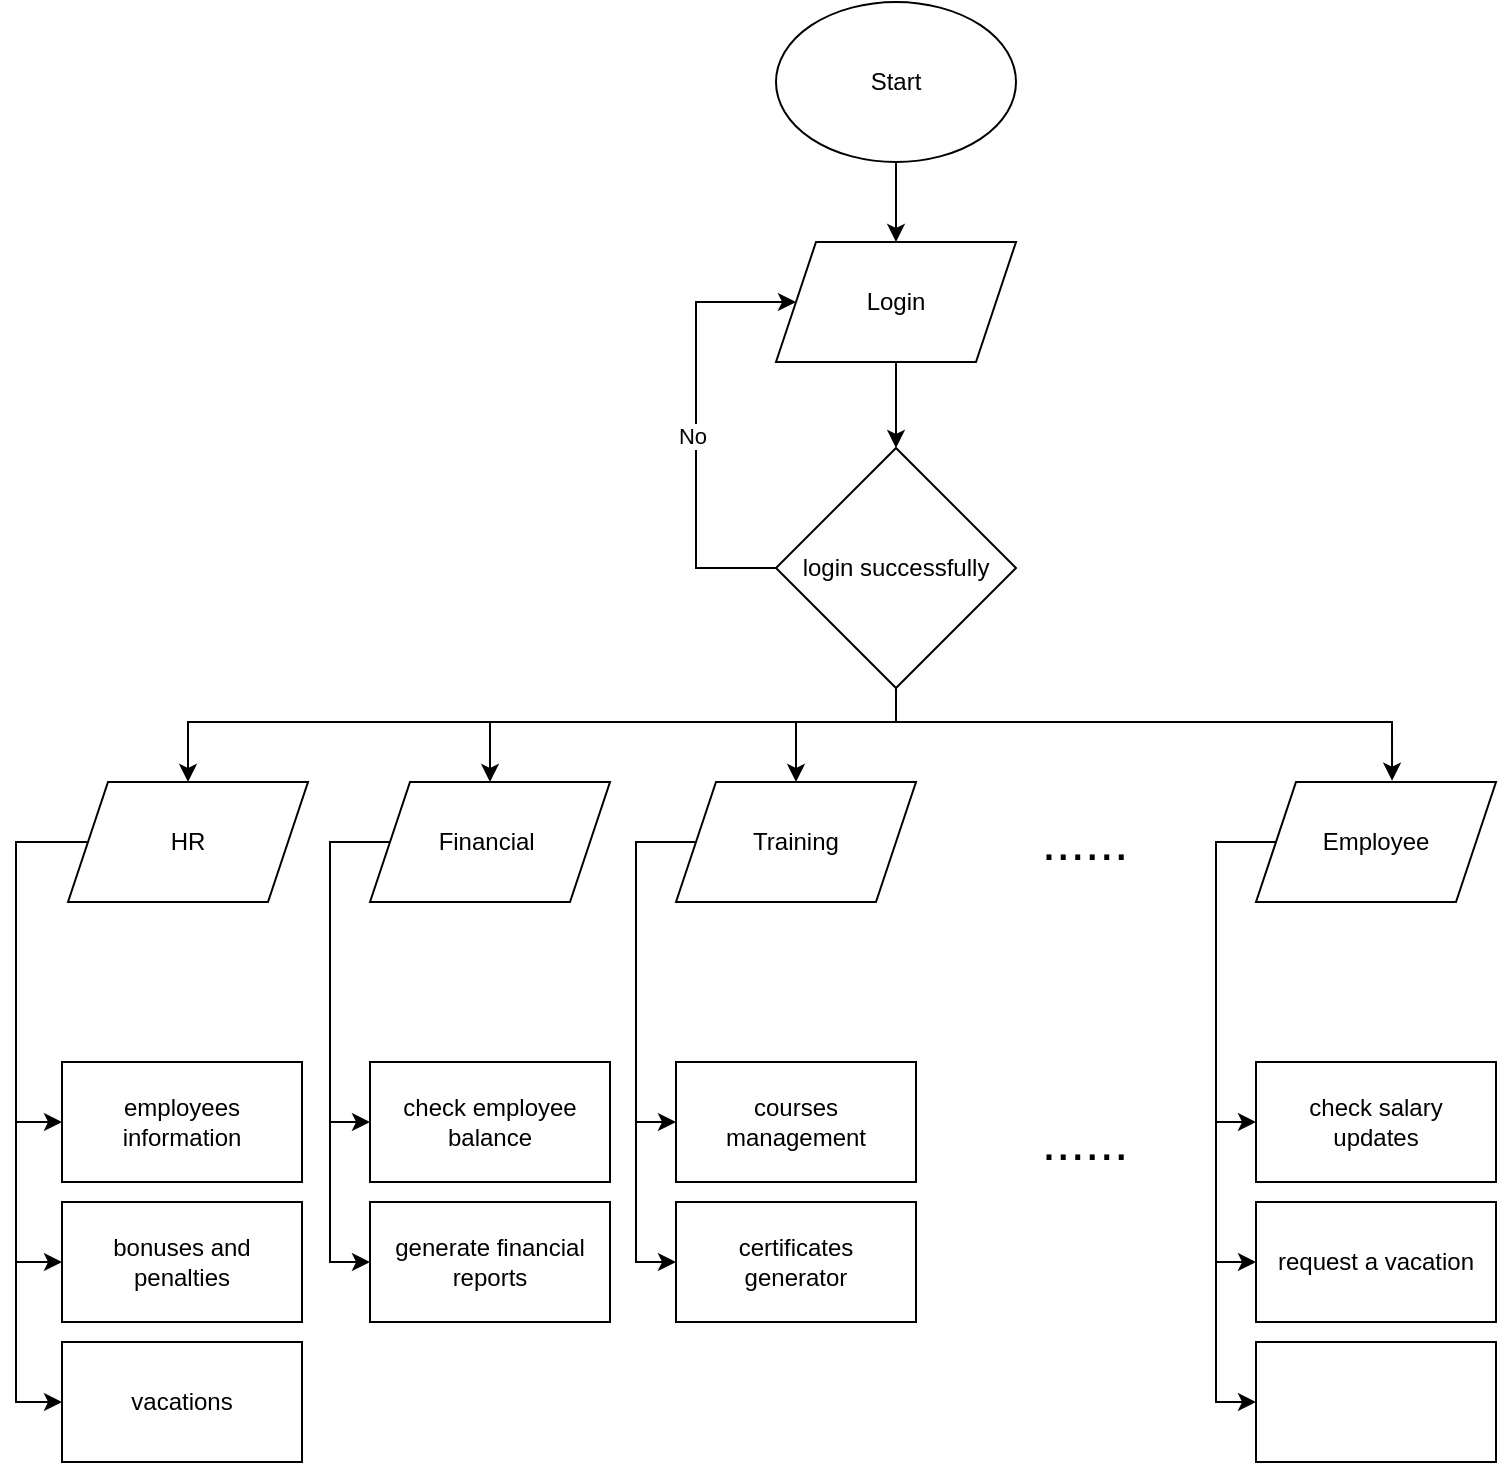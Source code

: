 <mxfile version="20.5.3" type="github">
  <diagram id="PrbxnBLegYp9oezdZi4Q" name="Page-1">
    <mxGraphModel dx="1695" dy="474" grid="1" gridSize="10" guides="1" tooltips="1" connect="1" arrows="1" fold="1" page="1" pageScale="1" pageWidth="827" pageHeight="1169" math="0" shadow="0">
      <root>
        <mxCell id="0" />
        <mxCell id="1" parent="0" />
        <mxCell id="ku-VLZCVoR1rDkrykhIs-9" value="" style="edgeStyle=orthogonalEdgeStyle;rounded=0;orthogonalLoop=1;jettySize=auto;html=1;" parent="1" source="ku-VLZCVoR1rDkrykhIs-1" target="ku-VLZCVoR1rDkrykhIs-2" edge="1">
          <mxGeometry relative="1" as="geometry" />
        </mxCell>
        <mxCell id="ku-VLZCVoR1rDkrykhIs-1" value="Start" style="ellipse;whiteSpace=wrap;html=1;" parent="1" vertex="1">
          <mxGeometry x="360" y="40" width="120" height="80" as="geometry" />
        </mxCell>
        <mxCell id="ku-VLZCVoR1rDkrykhIs-10" value="" style="edgeStyle=orthogonalEdgeStyle;rounded=0;orthogonalLoop=1;jettySize=auto;html=1;" parent="1" source="ku-VLZCVoR1rDkrykhIs-2" target="ku-VLZCVoR1rDkrykhIs-3" edge="1">
          <mxGeometry relative="1" as="geometry" />
        </mxCell>
        <mxCell id="ku-VLZCVoR1rDkrykhIs-2" value="Login" style="shape=parallelogram;perimeter=parallelogramPerimeter;whiteSpace=wrap;html=1;fixedSize=1;" parent="1" vertex="1">
          <mxGeometry x="360" y="160" width="120" height="60" as="geometry" />
        </mxCell>
        <mxCell id="ku-VLZCVoR1rDkrykhIs-11" style="edgeStyle=orthogonalEdgeStyle;rounded=0;orthogonalLoop=1;jettySize=auto;html=1;entryX=0;entryY=0.5;entryDx=0;entryDy=0;exitX=0;exitY=0.5;exitDx=0;exitDy=0;" parent="1" source="ku-VLZCVoR1rDkrykhIs-3" target="ku-VLZCVoR1rDkrykhIs-2" edge="1">
          <mxGeometry relative="1" as="geometry">
            <Array as="points">
              <mxPoint x="320" y="323" />
              <mxPoint x="320" y="190" />
            </Array>
          </mxGeometry>
        </mxCell>
        <mxCell id="9bPh8LocPnVZYQt3kXTt-22" value="No" style="edgeLabel;html=1;align=center;verticalAlign=middle;resizable=0;points=[];" vertex="1" connectable="0" parent="ku-VLZCVoR1rDkrykhIs-11">
          <mxGeometry x="0.048" y="2" relative="1" as="geometry">
            <mxPoint y="11" as="offset" />
          </mxGeometry>
        </mxCell>
        <mxCell id="ku-VLZCVoR1rDkrykhIs-3" value="login successfully" style="rhombus;whiteSpace=wrap;html=1;" parent="1" vertex="1">
          <mxGeometry x="360" y="263" width="120" height="120" as="geometry" />
        </mxCell>
        <mxCell id="9bPh8LocPnVZYQt3kXTt-2" value="" style="edgeStyle=orthogonalEdgeStyle;rounded=0;orthogonalLoop=1;jettySize=auto;html=1;entryX=0;entryY=0.5;entryDx=0;entryDy=0;" edge="1" parent="1" source="ku-VLZCVoR1rDkrykhIs-5" target="9bPh8LocPnVZYQt3kXTt-1">
          <mxGeometry relative="1" as="geometry">
            <Array as="points">
              <mxPoint x="290" y="460" />
              <mxPoint x="290" y="600" />
            </Array>
          </mxGeometry>
        </mxCell>
        <mxCell id="9bPh8LocPnVZYQt3kXTt-4" value="" style="edgeStyle=orthogonalEdgeStyle;rounded=0;orthogonalLoop=1;jettySize=auto;html=1;entryX=0;entryY=0.5;entryDx=0;entryDy=0;" edge="1" parent="1" source="ku-VLZCVoR1rDkrykhIs-5" target="9bPh8LocPnVZYQt3kXTt-3">
          <mxGeometry relative="1" as="geometry">
            <Array as="points">
              <mxPoint x="290" y="460" />
              <mxPoint x="290" y="670" />
            </Array>
          </mxGeometry>
        </mxCell>
        <mxCell id="ku-VLZCVoR1rDkrykhIs-5" value="Training" style="shape=parallelogram;perimeter=parallelogramPerimeter;whiteSpace=wrap;html=1;fixedSize=1;" parent="1" vertex="1">
          <mxGeometry x="310" y="430" width="120" height="60" as="geometry" />
        </mxCell>
        <mxCell id="9bPh8LocPnVZYQt3kXTt-10" value="" style="edgeStyle=orthogonalEdgeStyle;rounded=0;orthogonalLoop=1;jettySize=auto;html=1;entryX=0;entryY=0.5;entryDx=0;entryDy=0;" edge="1" parent="1" source="ku-VLZCVoR1rDkrykhIs-6" target="9bPh8LocPnVZYQt3kXTt-9">
          <mxGeometry relative="1" as="geometry">
            <Array as="points">
              <mxPoint x="137" y="460" />
              <mxPoint x="137" y="600" />
            </Array>
          </mxGeometry>
        </mxCell>
        <mxCell id="9bPh8LocPnVZYQt3kXTt-12" value="" style="edgeStyle=orthogonalEdgeStyle;rounded=0;orthogonalLoop=1;jettySize=auto;html=1;entryX=0;entryY=0.5;entryDx=0;entryDy=0;" edge="1" parent="1" source="ku-VLZCVoR1rDkrykhIs-6" target="9bPh8LocPnVZYQt3kXTt-11">
          <mxGeometry relative="1" as="geometry">
            <Array as="points">
              <mxPoint x="137" y="460" />
              <mxPoint x="137" y="670" />
            </Array>
          </mxGeometry>
        </mxCell>
        <mxCell id="ku-VLZCVoR1rDkrykhIs-6" value="Financial&amp;nbsp;" style="shape=parallelogram;perimeter=parallelogramPerimeter;whiteSpace=wrap;html=1;fixedSize=1;" parent="1" vertex="1">
          <mxGeometry x="157" y="430" width="120" height="60" as="geometry" />
        </mxCell>
        <mxCell id="ku-VLZCVoR1rDkrykhIs-22" value="" style="edgeStyle=orthogonalEdgeStyle;rounded=0;orthogonalLoop=1;jettySize=auto;html=1;fontSize=26;entryX=0;entryY=0.5;entryDx=0;entryDy=0;" parent="1" source="ku-VLZCVoR1rDkrykhIs-7" target="ku-VLZCVoR1rDkrykhIs-21" edge="1">
          <mxGeometry relative="1" as="geometry">
            <Array as="points">
              <mxPoint x="-20" y="460" />
              <mxPoint x="-20" y="600" />
            </Array>
          </mxGeometry>
        </mxCell>
        <mxCell id="9bPh8LocPnVZYQt3kXTt-14" value="" style="edgeStyle=orthogonalEdgeStyle;rounded=0;orthogonalLoop=1;jettySize=auto;html=1;entryX=0;entryY=0.5;entryDx=0;entryDy=0;" edge="1" parent="1" source="ku-VLZCVoR1rDkrykhIs-7" target="9bPh8LocPnVZYQt3kXTt-13">
          <mxGeometry relative="1" as="geometry">
            <Array as="points">
              <mxPoint x="-20" y="460" />
              <mxPoint x="-20" y="670" />
            </Array>
          </mxGeometry>
        </mxCell>
        <mxCell id="9bPh8LocPnVZYQt3kXTt-17" value="" style="edgeStyle=orthogonalEdgeStyle;rounded=0;orthogonalLoop=1;jettySize=auto;html=1;entryX=0;entryY=0.5;entryDx=0;entryDy=0;" edge="1" parent="1" source="ku-VLZCVoR1rDkrykhIs-7" target="9bPh8LocPnVZYQt3kXTt-16">
          <mxGeometry relative="1" as="geometry">
            <Array as="points">
              <mxPoint x="-20" y="460" />
              <mxPoint x="-20" y="740" />
            </Array>
          </mxGeometry>
        </mxCell>
        <mxCell id="ku-VLZCVoR1rDkrykhIs-7" value="HR" style="shape=parallelogram;perimeter=parallelogramPerimeter;whiteSpace=wrap;html=1;fixedSize=1;" parent="1" vertex="1">
          <mxGeometry x="6" y="430" width="120" height="60" as="geometry" />
        </mxCell>
        <mxCell id="9bPh8LocPnVZYQt3kXTt-6" value="" style="edgeStyle=orthogonalEdgeStyle;rounded=0;orthogonalLoop=1;jettySize=auto;html=1;entryX=0;entryY=0.5;entryDx=0;entryDy=0;" edge="1" parent="1" source="ku-VLZCVoR1rDkrykhIs-8" target="9bPh8LocPnVZYQt3kXTt-5">
          <mxGeometry relative="1" as="geometry">
            <Array as="points">
              <mxPoint x="580" y="460" />
              <mxPoint x="580" y="600" />
            </Array>
          </mxGeometry>
        </mxCell>
        <mxCell id="9bPh8LocPnVZYQt3kXTt-19" value="" style="edgeStyle=orthogonalEdgeStyle;rounded=0;orthogonalLoop=1;jettySize=auto;html=1;entryX=0;entryY=0.5;entryDx=0;entryDy=0;" edge="1" parent="1" source="ku-VLZCVoR1rDkrykhIs-8" target="9bPh8LocPnVZYQt3kXTt-18">
          <mxGeometry relative="1" as="geometry">
            <Array as="points">
              <mxPoint x="580" y="460" />
              <mxPoint x="580" y="670" />
            </Array>
          </mxGeometry>
        </mxCell>
        <mxCell id="9bPh8LocPnVZYQt3kXTt-21" value="" style="edgeStyle=orthogonalEdgeStyle;rounded=0;orthogonalLoop=1;jettySize=auto;html=1;entryX=0;entryY=0.5;entryDx=0;entryDy=0;" edge="1" parent="1" source="ku-VLZCVoR1rDkrykhIs-8" target="9bPh8LocPnVZYQt3kXTt-20">
          <mxGeometry relative="1" as="geometry">
            <Array as="points">
              <mxPoint x="580" y="460" />
              <mxPoint x="580" y="740" />
            </Array>
          </mxGeometry>
        </mxCell>
        <mxCell id="ku-VLZCVoR1rDkrykhIs-8" value="Employee" style="shape=parallelogram;perimeter=parallelogramPerimeter;whiteSpace=wrap;html=1;fixedSize=1;" parent="1" vertex="1">
          <mxGeometry x="600" y="430" width="120" height="60" as="geometry" />
        </mxCell>
        <mxCell id="ku-VLZCVoR1rDkrykhIs-13" value="" style="endArrow=classic;html=1;rounded=0;exitX=0.5;exitY=1;exitDx=0;exitDy=0;entryX=0.5;entryY=0;entryDx=0;entryDy=0;" parent="1" source="ku-VLZCVoR1rDkrykhIs-3" target="ku-VLZCVoR1rDkrykhIs-5" edge="1">
          <mxGeometry width="50" height="50" relative="1" as="geometry">
            <mxPoint x="390" y="370" as="sourcePoint" />
            <mxPoint x="440" y="320" as="targetPoint" />
            <Array as="points">
              <mxPoint x="420" y="400" />
              <mxPoint x="370" y="400" />
            </Array>
          </mxGeometry>
        </mxCell>
        <mxCell id="ku-VLZCVoR1rDkrykhIs-14" value="" style="endArrow=classic;html=1;rounded=0;exitX=0.5;exitY=1;exitDx=0;exitDy=0;entryX=0.5;entryY=0;entryDx=0;entryDy=0;" parent="1" source="ku-VLZCVoR1rDkrykhIs-3" target="ku-VLZCVoR1rDkrykhIs-6" edge="1">
          <mxGeometry width="50" height="50" relative="1" as="geometry">
            <mxPoint x="390" y="370" as="sourcePoint" />
            <mxPoint x="440" y="320" as="targetPoint" />
            <Array as="points">
              <mxPoint x="420" y="400" />
              <mxPoint x="217" y="400" />
            </Array>
          </mxGeometry>
        </mxCell>
        <mxCell id="ku-VLZCVoR1rDkrykhIs-15" value="" style="endArrow=classic;html=1;rounded=0;exitX=0.5;exitY=1;exitDx=0;exitDy=0;entryX=0.5;entryY=0;entryDx=0;entryDy=0;" parent="1" source="ku-VLZCVoR1rDkrykhIs-3" target="ku-VLZCVoR1rDkrykhIs-7" edge="1">
          <mxGeometry width="50" height="50" relative="1" as="geometry">
            <mxPoint x="390" y="370" as="sourcePoint" />
            <mxPoint x="440" y="320" as="targetPoint" />
            <Array as="points">
              <mxPoint x="420" y="400" />
              <mxPoint x="66" y="400" />
            </Array>
          </mxGeometry>
        </mxCell>
        <mxCell id="ku-VLZCVoR1rDkrykhIs-16" value="" style="endArrow=classic;html=1;rounded=0;exitX=0.5;exitY=1;exitDx=0;exitDy=0;entryX=0.567;entryY=-0.011;entryDx=0;entryDy=0;entryPerimeter=0;" parent="1" source="ku-VLZCVoR1rDkrykhIs-3" target="ku-VLZCVoR1rDkrykhIs-8" edge="1">
          <mxGeometry width="50" height="50" relative="1" as="geometry">
            <mxPoint x="390" y="370" as="sourcePoint" />
            <mxPoint x="440" y="320" as="targetPoint" />
            <Array as="points">
              <mxPoint x="420" y="400" />
              <mxPoint x="668" y="400" />
            </Array>
          </mxGeometry>
        </mxCell>
        <mxCell id="ku-VLZCVoR1rDkrykhIs-18" value="......" style="text;html=1;align=center;verticalAlign=middle;resizable=0;points=[];autosize=1;strokeColor=none;fillColor=none;fontSize=26;" parent="1" vertex="1">
          <mxGeometry x="479" y="440" width="70" height="40" as="geometry" />
        </mxCell>
        <mxCell id="ku-VLZCVoR1rDkrykhIs-21" value="employees&lt;br&gt;information" style="whiteSpace=wrap;html=1;align=center;" parent="1" vertex="1">
          <mxGeometry x="3" y="570" width="120" height="60" as="geometry" />
        </mxCell>
        <mxCell id="9bPh8LocPnVZYQt3kXTt-1" value="courses&lt;br&gt;management" style="whiteSpace=wrap;html=1;" vertex="1" parent="1">
          <mxGeometry x="310" y="570" width="120" height="60" as="geometry" />
        </mxCell>
        <mxCell id="9bPh8LocPnVZYQt3kXTt-3" value="certificates&lt;br&gt;generator" style="whiteSpace=wrap;html=1;" vertex="1" parent="1">
          <mxGeometry x="310" y="640" width="120" height="60" as="geometry" />
        </mxCell>
        <mxCell id="9bPh8LocPnVZYQt3kXTt-5" value="check salary&lt;br&gt;updates" style="whiteSpace=wrap;html=1;" vertex="1" parent="1">
          <mxGeometry x="600" y="570" width="120" height="60" as="geometry" />
        </mxCell>
        <mxCell id="9bPh8LocPnVZYQt3kXTt-9" value="check employee&lt;br&gt;balance" style="whiteSpace=wrap;html=1;" vertex="1" parent="1">
          <mxGeometry x="157" y="570" width="120" height="60" as="geometry" />
        </mxCell>
        <mxCell id="9bPh8LocPnVZYQt3kXTt-11" value="generate financial&lt;br&gt;reports" style="whiteSpace=wrap;html=1;" vertex="1" parent="1">
          <mxGeometry x="157" y="640" width="120" height="60" as="geometry" />
        </mxCell>
        <mxCell id="9bPh8LocPnVZYQt3kXTt-13" value="bonuses and&lt;br&gt;penalties" style="whiteSpace=wrap;html=1;" vertex="1" parent="1">
          <mxGeometry x="3" y="640" width="120" height="60" as="geometry" />
        </mxCell>
        <mxCell id="9bPh8LocPnVZYQt3kXTt-15" value="......" style="text;html=1;align=center;verticalAlign=middle;resizable=0;points=[];autosize=1;strokeColor=none;fillColor=none;fontSize=26;" vertex="1" parent="1">
          <mxGeometry x="479" y="590" width="70" height="40" as="geometry" />
        </mxCell>
        <mxCell id="9bPh8LocPnVZYQt3kXTt-16" value="vacations" style="whiteSpace=wrap;html=1;" vertex="1" parent="1">
          <mxGeometry x="3" y="710" width="120" height="60" as="geometry" />
        </mxCell>
        <mxCell id="9bPh8LocPnVZYQt3kXTt-18" value="request a vacation" style="whiteSpace=wrap;html=1;" vertex="1" parent="1">
          <mxGeometry x="600" y="640" width="120" height="60" as="geometry" />
        </mxCell>
        <mxCell id="9bPh8LocPnVZYQt3kXTt-20" value="" style="whiteSpace=wrap;html=1;" vertex="1" parent="1">
          <mxGeometry x="600" y="710" width="120" height="60" as="geometry" />
        </mxCell>
      </root>
    </mxGraphModel>
  </diagram>
</mxfile>
